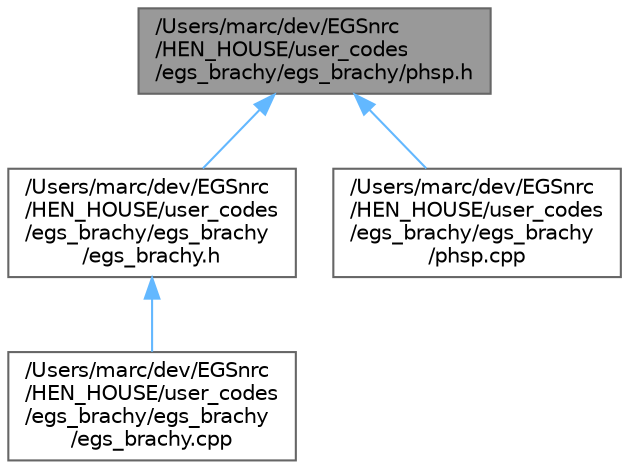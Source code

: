 digraph "/Users/marc/dev/EGSnrc/HEN_HOUSE/user_codes/egs_brachy/egs_brachy/phsp.h"
{
 // LATEX_PDF_SIZE
  bgcolor="transparent";
  edge [fontname=Helvetica,fontsize=10,labelfontname=Helvetica,labelfontsize=10];
  node [fontname=Helvetica,fontsize=10,shape=box,height=0.2,width=0.4];
  Node1 [label="/Users/marc/dev/EGSnrc\l/HEN_HOUSE/user_codes\l/egs_brachy/egs_brachy/phsp.h",height=0.2,width=0.4,color="gray40", fillcolor="grey60", style="filled", fontcolor="black",tooltip="Definition of the PHSPControl object."];
  Node1 -> Node2 [dir="back",color="steelblue1",style="solid"];
  Node2 [label="/Users/marc/dev/EGSnrc\l/HEN_HOUSE/user_codes\l/egs_brachy/egs_brachy\l/egs_brachy.h",height=0.2,width=0.4,color="grey40", fillcolor="white", style="filled",URL="$egs__brachy_8h.html",tooltip="the main egs_brachy application header file"];
  Node2 -> Node3 [dir="back",color="steelblue1",style="solid"];
  Node3 [label="/Users/marc/dev/EGSnrc\l/HEN_HOUSE/user_codes\l/egs_brachy/egs_brachy\l/egs_brachy.cpp",height=0.2,width=0.4,color="grey40", fillcolor="white", style="filled",URL="$egs__brachy_8cpp.html",tooltip="the main egs_brachy application implementation file"];
  Node1 -> Node4 [dir="back",color="steelblue1",style="solid"];
  Node4 [label="/Users/marc/dev/EGSnrc\l/HEN_HOUSE/user_codes\l/egs_brachy/egs_brachy\l/phsp.cpp",height=0.2,width=0.4,color="grey40", fillcolor="white", style="filled",URL="$phsp_8cpp.html",tooltip="Implementation of the PHSPControl object."];
}
